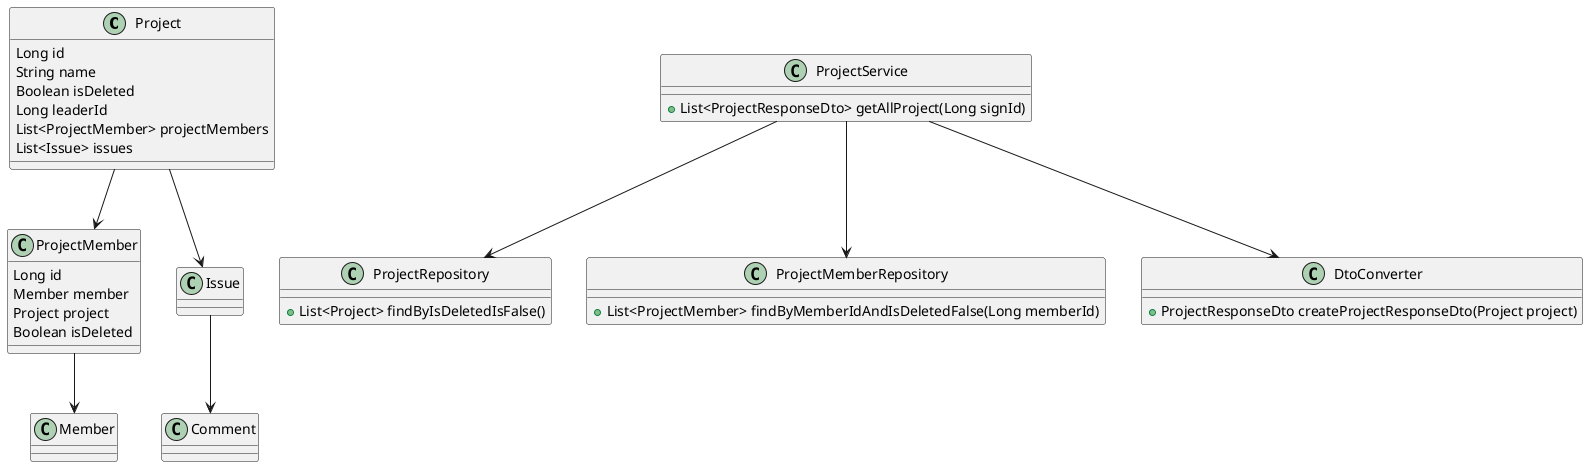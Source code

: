@startuml
class Project {
    Long id
    String name
    Boolean isDeleted
    Long leaderId
    List<ProjectMember> projectMembers
    List<Issue> issues
}

class ProjectService {
    +List<ProjectResponseDto> getAllProject(Long signId)
}

class ProjectRepository {
    +List<Project> findByIsDeletedIsFalse()
}

class ProjectMember {
    Long id
    Member member
    Project project
    Boolean isDeleted
}

class ProjectMemberRepository {
    +List<ProjectMember> findByMemberIdAndIsDeletedFalse(Long memberId)
}

class DtoConverter {
    +ProjectResponseDto createProjectResponseDto(Project project)
}

ProjectService --> ProjectRepository
ProjectService --> ProjectMemberRepository
ProjectService --> DtoConverter
Project --> ProjectMember
Project --> Issue
ProjectMember --> Member
Issue --> Comment
@enduml
